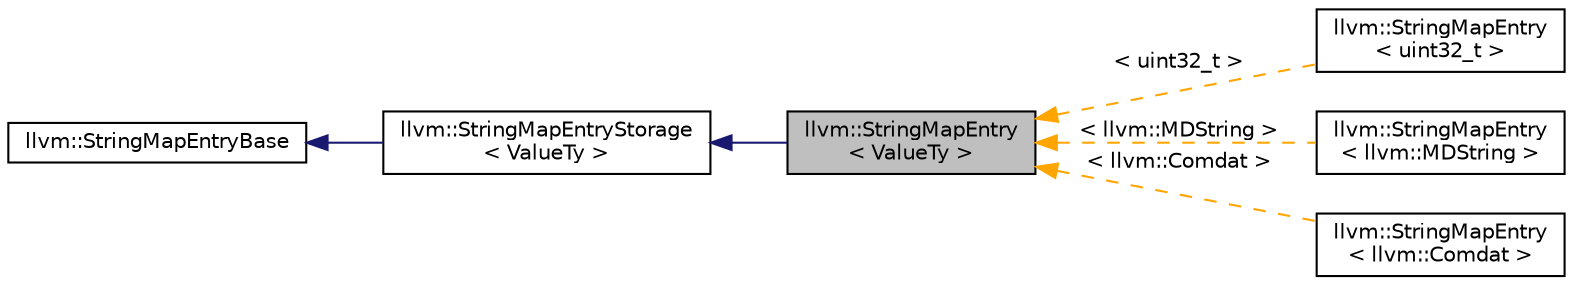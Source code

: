 digraph "llvm::StringMapEntry&lt; ValueTy &gt;"
{
 // LATEX_PDF_SIZE
  bgcolor="transparent";
  edge [fontname="Helvetica",fontsize="10",labelfontname="Helvetica",labelfontsize="10"];
  node [fontname="Helvetica",fontsize="10",shape=record];
  rankdir="LR";
  Node1 [label="llvm::StringMapEntry\l\< ValueTy \>",height=0.2,width=0.4,color="black", fillcolor="grey75", style="filled", fontcolor="black",tooltip="StringMapEntry - This is used to represent one value that is inserted into a StringMap."];
  Node2 -> Node1 [dir="back",color="midnightblue",fontsize="10",style="solid",fontname="Helvetica"];
  Node2 [label="llvm::StringMapEntryStorage\l\< ValueTy \>",height=0.2,width=0.4,color="black",URL="$classllvm_1_1StringMapEntryStorage.html",tooltip="StringMapEntryStorage - Holds the value in a StringMapEntry."];
  Node3 -> Node2 [dir="back",color="midnightblue",fontsize="10",style="solid",fontname="Helvetica"];
  Node3 [label="llvm::StringMapEntryBase",height=0.2,width=0.4,color="black",URL="$classllvm_1_1StringMapEntryBase.html",tooltip="StringMapEntryBase - Shared base class of StringMapEntry instances."];
  Node1 -> Node4 [dir="back",color="orange",fontsize="10",style="dashed",label=" \< uint32_t \>" ,fontname="Helvetica"];
  Node4 [label="llvm::StringMapEntry\l\< uint32_t \>",height=0.2,width=0.4,color="black",URL="$classllvm_1_1StringMapEntry.html",tooltip=" "];
  Node1 -> Node5 [dir="back",color="orange",fontsize="10",style="dashed",label=" \< llvm::MDString \>" ,fontname="Helvetica"];
  Node5 [label="llvm::StringMapEntry\l\< llvm::MDString \>",height=0.2,width=0.4,color="black",URL="$classllvm_1_1StringMapEntry.html",tooltip=" "];
  Node1 -> Node6 [dir="back",color="orange",fontsize="10",style="dashed",label=" \< llvm::Comdat \>" ,fontname="Helvetica"];
  Node6 [label="llvm::StringMapEntry\l\< llvm::Comdat \>",height=0.2,width=0.4,color="black",URL="$classllvm_1_1StringMapEntry.html",tooltip=" "];
}
